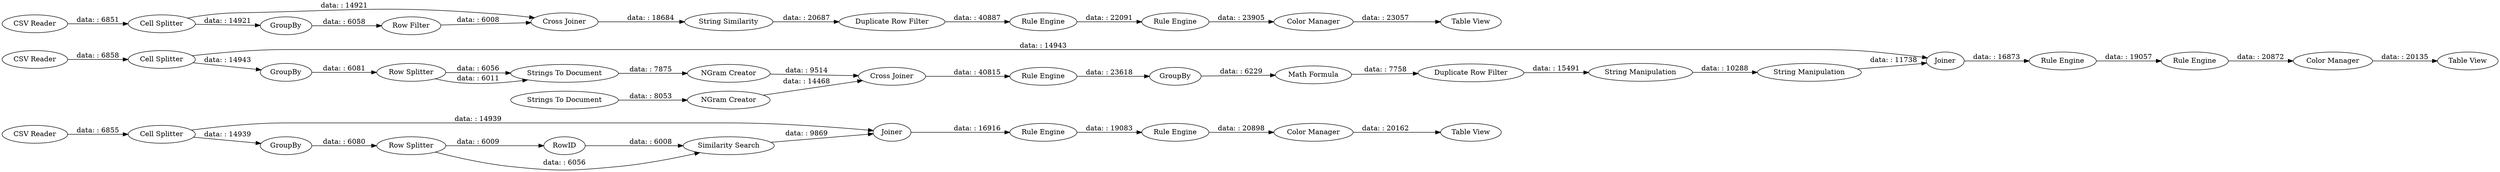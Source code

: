 digraph {
	"-1330641184698343963_40" [label=Joiner]
	"-1330641184698343963_49" [label="Rule Engine"]
	"-1330641184698343963_28" [label="Row Splitter"]
	"-1330641184698343963_30" [label="Cell Splitter"]
	"-6345696324757433688_23" [label="Strings To Document"]
	"-1330641184698343963_62" [label="Cell Splitter"]
	"-1330641184698343963_17" [label="Table View"]
	"-1330641184698343963_54" [label="Color Manager"]
	"-1330641184698343963_7" [label="String Similarity"]
	"-1330641184698343963_61" [label=Joiner]
	"-1330641184698343963_15" [label="Rule Engine"]
	"-6345696324757433688_38" [label="Math Formula"]
	"-6345696324757433688_37" [label=GroupBy]
	"-6345696324757433688_44" [label="String Manipulation"]
	"-6345696324757433688_39" [label="Duplicate Row Filter"]
	"-1330641184698343963_16" [label="Color Manager"]
	"-1330641184698343963_11" [label="Row Filter"]
	"-1330641184698343963_53" [label=RowID]
	"-1330641184698343963_65" [label="Rule Engine"]
	"-6345696324757433688_25" [label="NGram Creator"]
	"-1330641184698343963_57" [label="Row Splitter"]
	"-6345696324757433688_43" [label="String Manipulation"]
	"-1330641184698343963_45" [label="Rule Engine"]
	"-6345696324757433688_24" [label="Strings To Document"]
	"-1330641184698343963_58" [label="CSV Reader"]
	"-1330641184698343963_12" [label="Cross Joiner"]
	"-6345696324757433688_36" [label="Rule Engine"]
	"-1330641184698343963_29" [label="CSV Reader"]
	"-1330641184698343963_2" [label="Cell Splitter"]
	"-1330641184698343963_13" [label="Duplicate Row Filter"]
	"-1330641184698343963_48" [label="Table View"]
	"-6345696324757433688_35" [label="Cross Joiner"]
	"-1330641184698343963_3" [label=GroupBy]
	"-1330641184698343963_51" [label="Similarity Search"]
	"-1330641184698343963_1" [label="CSV Reader"]
	"-1330641184698343963_56" [label="Rule Engine"]
	"-1330641184698343963_14" [label="Rule Engine"]
	"-1330641184698343963_31" [label=GroupBy]
	"-1330641184698343963_55" [label="Table View"]
	"-6345696324757433688_21" [label="NGram Creator"]
	"-1330641184698343963_47" [label="Color Manager"]
	"-1330641184698343963_64" [label=GroupBy]
	"-6345696324757433688_23" -> "-6345696324757433688_21" [label="data: : 7875"]
	"-1330641184698343963_62" -> "-1330641184698343963_61" [label="data: : 14943"]
	"-1330641184698343963_64" -> "-1330641184698343963_57" [label="data: : 6081"]
	"-6345696324757433688_38" -> "-6345696324757433688_39" [label="data: : 7758"]
	"-1330641184698343963_61" -> "-1330641184698343963_65" [label="data: : 16873"]
	"-1330641184698343963_30" -> "-1330641184698343963_40" [label="data: : 14939"]
	"-1330641184698343963_28" -> "-1330641184698343963_53" [label="data: : 6009"]
	"-1330641184698343963_51" -> "-1330641184698343963_40" [label="data: : 9869"]
	"-1330641184698343963_1" -> "-1330641184698343963_2" [label="data: : 6851"]
	"-1330641184698343963_65" -> "-1330641184698343963_56" [label="data: : 19057"]
	"-6345696324757433688_25" -> "-6345696324757433688_35" [label="data: : 14468"]
	"-6345696324757433688_35" -> "-6345696324757433688_36" [label="data: : 40815"]
	"-6345696324757433688_21" -> "-6345696324757433688_35" [label="data: : 9514"]
	"-1330641184698343963_58" -> "-1330641184698343963_62" [label="data: : 6858"]
	"-1330641184698343963_7" -> "-1330641184698343963_13" [label="data: : 20687"]
	"-1330641184698343963_53" -> "-1330641184698343963_51" [label="data: : 6008"]
	"-1330641184698343963_49" -> "-1330641184698343963_47" [label="data: : 20898"]
	"-1330641184698343963_54" -> "-1330641184698343963_55" [label="data: : 20135"]
	"-1330641184698343963_14" -> "-1330641184698343963_15" [label="data: : 22091"]
	"-1330641184698343963_47" -> "-1330641184698343963_48" [label="data: : 20162"]
	"-1330641184698343963_40" -> "-1330641184698343963_45" [label="data: : 16916"]
	"-1330641184698343963_16" -> "-1330641184698343963_17" [label="data: : 23057"]
	"-6345696324757433688_44" -> "-1330641184698343963_61" [label="data: : 11738"]
	"-1330641184698343963_13" -> "-1330641184698343963_14" [label="data: : 40887"]
	"-6345696324757433688_43" -> "-6345696324757433688_44" [label="data: : 10288"]
	"-6345696324757433688_24" -> "-6345696324757433688_25" [label="data: : 8053"]
	"-1330641184698343963_15" -> "-1330641184698343963_16" [label="data: : 23905"]
	"-1330641184698343963_62" -> "-1330641184698343963_64" [label="data: : 14943"]
	"-6345696324757433688_36" -> "-6345696324757433688_37" [label="data: : 23618"]
	"-1330641184698343963_57" -> "-6345696324757433688_23" [label="data: : 6056"]
	"-1330641184698343963_30" -> "-1330641184698343963_31" [label="data: : 14939"]
	"-1330641184698343963_2" -> "-1330641184698343963_12" [label="data: : 14921"]
	"-6345696324757433688_39" -> "-6345696324757433688_43" [label="data: : 15491"]
	"-1330641184698343963_3" -> "-1330641184698343963_11" [label="data: : 6058"]
	"-1330641184698343963_28" -> "-1330641184698343963_51" [label="data: : 6056"]
	"-1330641184698343963_56" -> "-1330641184698343963_54" [label="data: : 20872"]
	"-1330641184698343963_57" -> "-6345696324757433688_23" [label="data: : 6011"]
	"-1330641184698343963_31" -> "-1330641184698343963_28" [label="data: : 6080"]
	"-6345696324757433688_37" -> "-6345696324757433688_38" [label="data: : 6229"]
	"-1330641184698343963_12" -> "-1330641184698343963_7" [label="data: : 18684"]
	"-1330641184698343963_29" -> "-1330641184698343963_30" [label="data: : 6855"]
	"-1330641184698343963_45" -> "-1330641184698343963_49" [label="data: : 19083"]
	"-1330641184698343963_2" -> "-1330641184698343963_3" [label="data: : 14921"]
	"-1330641184698343963_11" -> "-1330641184698343963_12" [label="data: : 6008"]
	rankdir=LR
}
